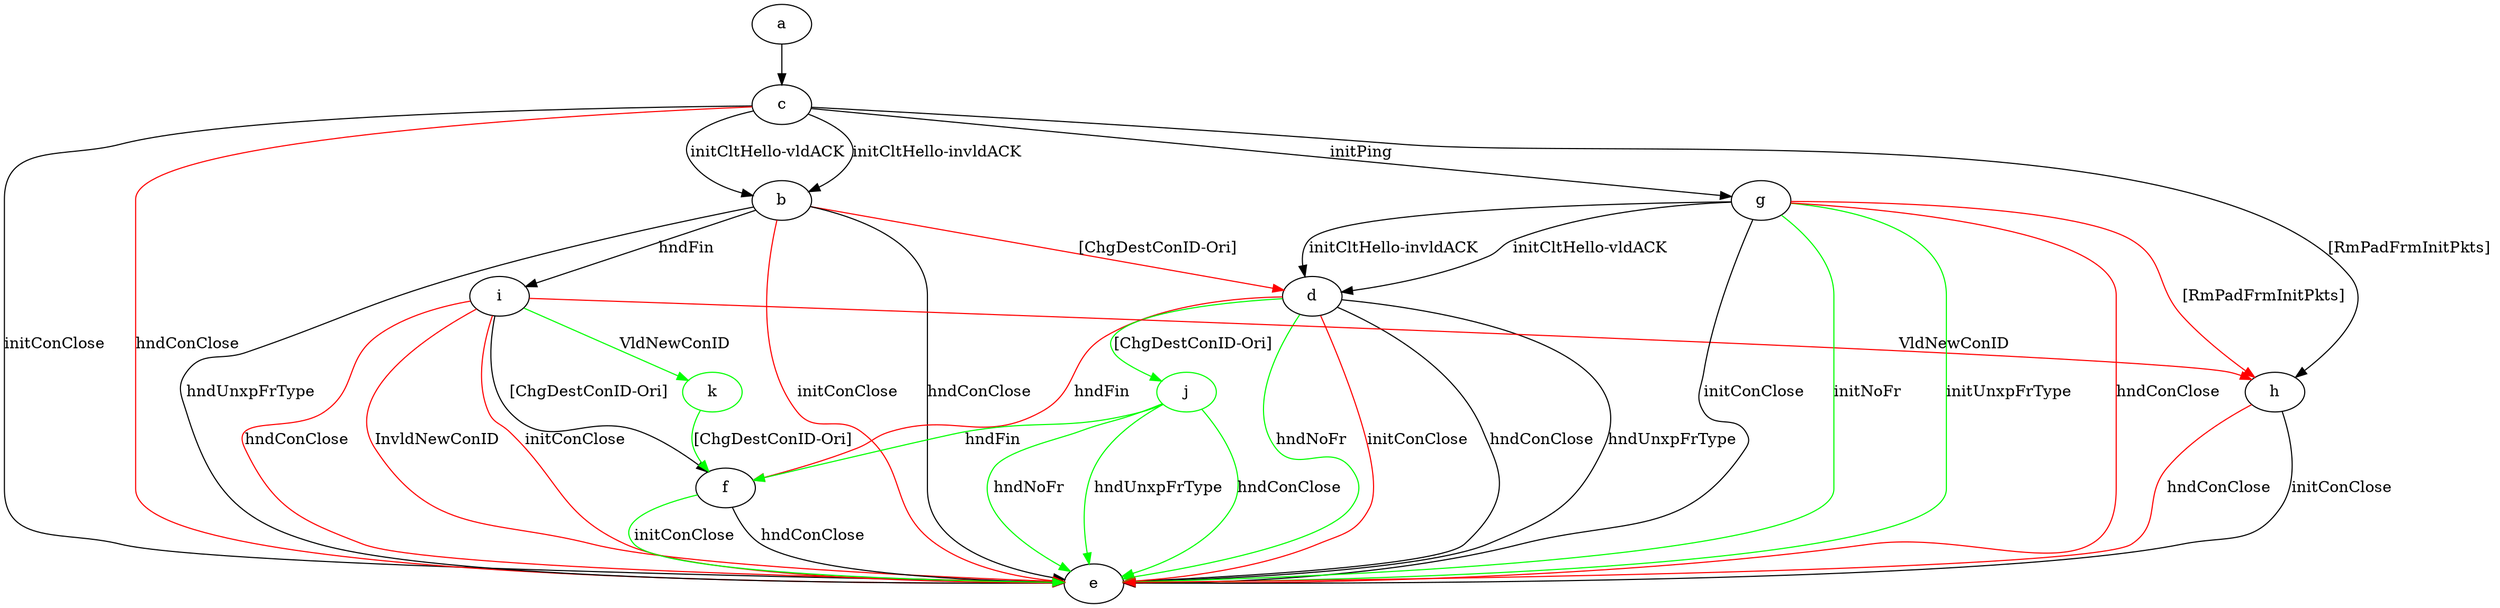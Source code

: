digraph "" {
	a -> c	[key=0];
	b -> d	[key=0,
		color=red,
		label="[ChgDestConID-Ori] "];
	b -> e	[key=0,
		label="hndConClose "];
	b -> e	[key=1,
		label="hndUnxpFrType "];
	b -> e	[key=2,
		color=red,
		label="initConClose "];
	b -> i	[key=0,
		label="hndFin "];
	c -> b	[key=0,
		label="initCltHello-vldACK "];
	c -> b	[key=1,
		label="initCltHello-invldACK "];
	c -> e	[key=0,
		label="initConClose "];
	c -> e	[key=1,
		color=red,
		label="hndConClose "];
	c -> g	[key=0,
		label="initPing "];
	c -> h	[key=0,
		label="[RmPadFrmInitPkts] "];
	d -> e	[key=0,
		label="hndConClose "];
	d -> e	[key=1,
		label="hndUnxpFrType "];
	d -> e	[key=2,
		color=green,
		label="hndNoFr "];
	d -> e	[key=3,
		color=red,
		label="initConClose "];
	d -> f	[key=0,
		color=red,
		label="hndFin "];
	j	[color=green];
	d -> j	[key=0,
		color=green,
		label="[ChgDestConID-Ori] "];
	f -> e	[key=0,
		label="hndConClose "];
	f -> e	[key=1,
		color=green,
		label="initConClose "];
	g -> d	[key=0,
		label="initCltHello-vldACK "];
	g -> d	[key=1,
		label="initCltHello-invldACK "];
	g -> e	[key=0,
		label="initConClose "];
	g -> e	[key=1,
		color=green,
		label="initNoFr "];
	g -> e	[key=2,
		color=green,
		label="initUnxpFrType "];
	g -> e	[key=3,
		color=red,
		label="hndConClose "];
	g -> h	[key=0,
		color=red,
		label="[RmPadFrmInitPkts] "];
	h -> e	[key=0,
		label="initConClose "];
	h -> e	[key=1,
		color=red,
		label="hndConClose "];
	i -> e	[key=0,
		color=red,
		label="initConClose "];
	i -> e	[key=1,
		color=red,
		label="hndConClose "];
	i -> e	[key=2,
		color=red,
		label="InvldNewConID "];
	i -> f	[key=0,
		label="[ChgDestConID-Ori] "];
	i -> h	[key=0,
		color=red,
		label="VldNewConID "];
	k	[color=green];
	i -> k	[key=0,
		color=green,
		label="VldNewConID "];
	j -> e	[key=0,
		color=green,
		label="hndConClose "];
	j -> e	[key=1,
		color=green,
		label="hndNoFr "];
	j -> e	[key=2,
		color=green,
		label="hndUnxpFrType "];
	j -> f	[key=0,
		color=green,
		label="hndFin "];
	k -> f	[key=0,
		color=green,
		label="[ChgDestConID-Ori] "];
}
